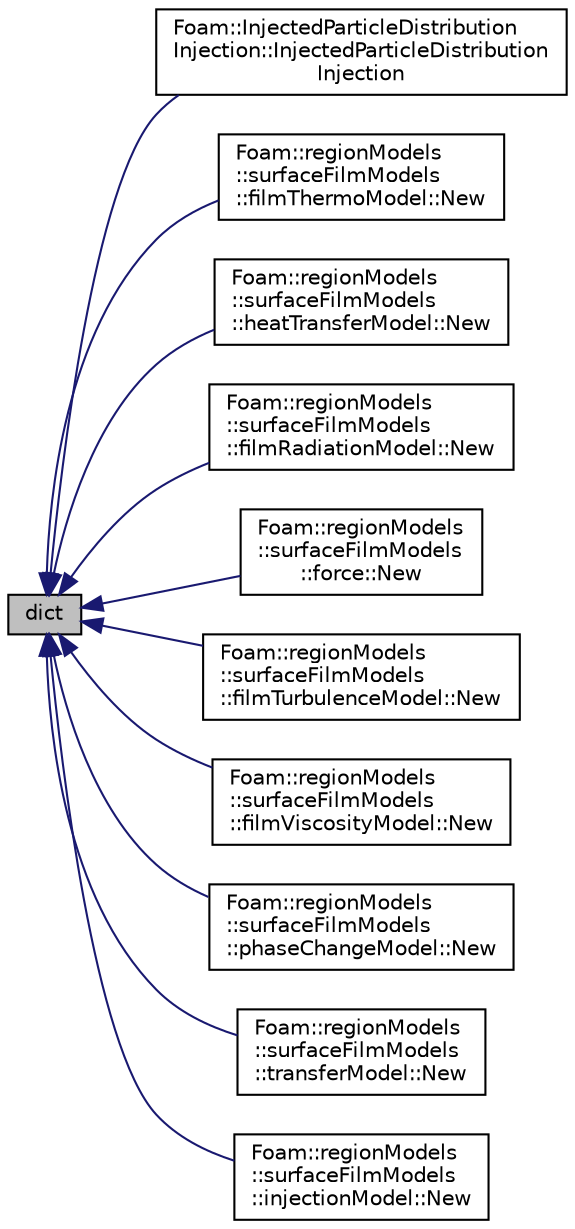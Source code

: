 digraph "dict"
{
  bgcolor="transparent";
  edge [fontname="Helvetica",fontsize="10",labelfontname="Helvetica",labelfontsize="10"];
  node [fontname="Helvetica",fontsize="10",shape=record];
  rankdir="LR";
  Node1 [label="dict",height=0.2,width=0.4,color="black", fillcolor="grey75", style="filled" fontcolor="black"];
  Node1 -> Node2 [dir="back",color="midnightblue",fontsize="10",style="solid",fontname="Helvetica"];
  Node2 [label="Foam::InjectedParticleDistribution\lInjection::InjectedParticleDistribution\lInjection",height=0.2,width=0.4,color="black",URL="$classFoam_1_1InjectedParticleDistributionInjection.html#a1024f39d45b74d2e3c6c0c3ba74da8b2",tooltip="Construct from dictionary. "];
  Node1 -> Node3 [dir="back",color="midnightblue",fontsize="10",style="solid",fontname="Helvetica"];
  Node3 [label="Foam::regionModels\l::surfaceFilmModels\l::filmThermoModel::New",height=0.2,width=0.4,color="black",URL="$classFoam_1_1regionModels_1_1surfaceFilmModels_1_1filmThermoModel.html#a6eaa37e4c2def5f48a419a3ecbf15fea",tooltip="Return a reference to the selected phase change model. "];
  Node1 -> Node4 [dir="back",color="midnightblue",fontsize="10",style="solid",fontname="Helvetica"];
  Node4 [label="Foam::regionModels\l::surfaceFilmModels\l::heatTransferModel::New",height=0.2,width=0.4,color="black",URL="$classFoam_1_1regionModels_1_1surfaceFilmModels_1_1heatTransferModel.html#aa161945f26b65997528f3334d8316699",tooltip="Return a reference to the selected phase change model. "];
  Node1 -> Node5 [dir="back",color="midnightblue",fontsize="10",style="solid",fontname="Helvetica"];
  Node5 [label="Foam::regionModels\l::surfaceFilmModels\l::filmRadiationModel::New",height=0.2,width=0.4,color="black",URL="$classFoam_1_1regionModels_1_1surfaceFilmModels_1_1filmRadiationModel.html#a2c17d2df9f617898abfda572d924144e",tooltip="Return a reference to the selected phase change model. "];
  Node1 -> Node6 [dir="back",color="midnightblue",fontsize="10",style="solid",fontname="Helvetica"];
  Node6 [label="Foam::regionModels\l::surfaceFilmModels\l::force::New",height=0.2,width=0.4,color="black",URL="$classFoam_1_1regionModels_1_1surfaceFilmModels_1_1force.html#ad53a5facfa3a8455a5e34067945ae4cf",tooltip="Return a reference to the selected force model. "];
  Node1 -> Node7 [dir="back",color="midnightblue",fontsize="10",style="solid",fontname="Helvetica"];
  Node7 [label="Foam::regionModels\l::surfaceFilmModels\l::filmTurbulenceModel::New",height=0.2,width=0.4,color="black",URL="$classFoam_1_1regionModels_1_1surfaceFilmModels_1_1filmTurbulenceModel.html#a1dac11bfefd3ce517fe8d73c9bd446a3",tooltip="Return a reference to the selected injection model. "];
  Node1 -> Node8 [dir="back",color="midnightblue",fontsize="10",style="solid",fontname="Helvetica"];
  Node8 [label="Foam::regionModels\l::surfaceFilmModels\l::filmViscosityModel::New",height=0.2,width=0.4,color="black",URL="$classFoam_1_1regionModels_1_1surfaceFilmModels_1_1filmViscosityModel.html#ae034a57afcb6a599518c9dc4cca4d346",tooltip="Return a reference to the selected phase change model. "];
  Node1 -> Node9 [dir="back",color="midnightblue",fontsize="10",style="solid",fontname="Helvetica"];
  Node9 [label="Foam::regionModels\l::surfaceFilmModels\l::phaseChangeModel::New",height=0.2,width=0.4,color="black",URL="$classFoam_1_1regionModels_1_1surfaceFilmModels_1_1phaseChangeModel.html#a1028f14607a0b267f0159cc00b3e2335",tooltip="Return a reference to the selected phase change model. "];
  Node1 -> Node10 [dir="back",color="midnightblue",fontsize="10",style="solid",fontname="Helvetica"];
  Node10 [label="Foam::regionModels\l::surfaceFilmModels\l::transferModel::New",height=0.2,width=0.4,color="black",URL="$classFoam_1_1regionModels_1_1surfaceFilmModels_1_1transferModel.html#ae230b4315db475ae1d15a5f36aeb2739",tooltip="Return a reference to the selected injection model. "];
  Node1 -> Node11 [dir="back",color="midnightblue",fontsize="10",style="solid",fontname="Helvetica"];
  Node11 [label="Foam::regionModels\l::surfaceFilmModels\l::injectionModel::New",height=0.2,width=0.4,color="black",URL="$classFoam_1_1regionModels_1_1surfaceFilmModels_1_1injectionModel.html#aa36797671a93f1f2674853b78ab18e93",tooltip="Return a reference to the selected injection model. "];
}
